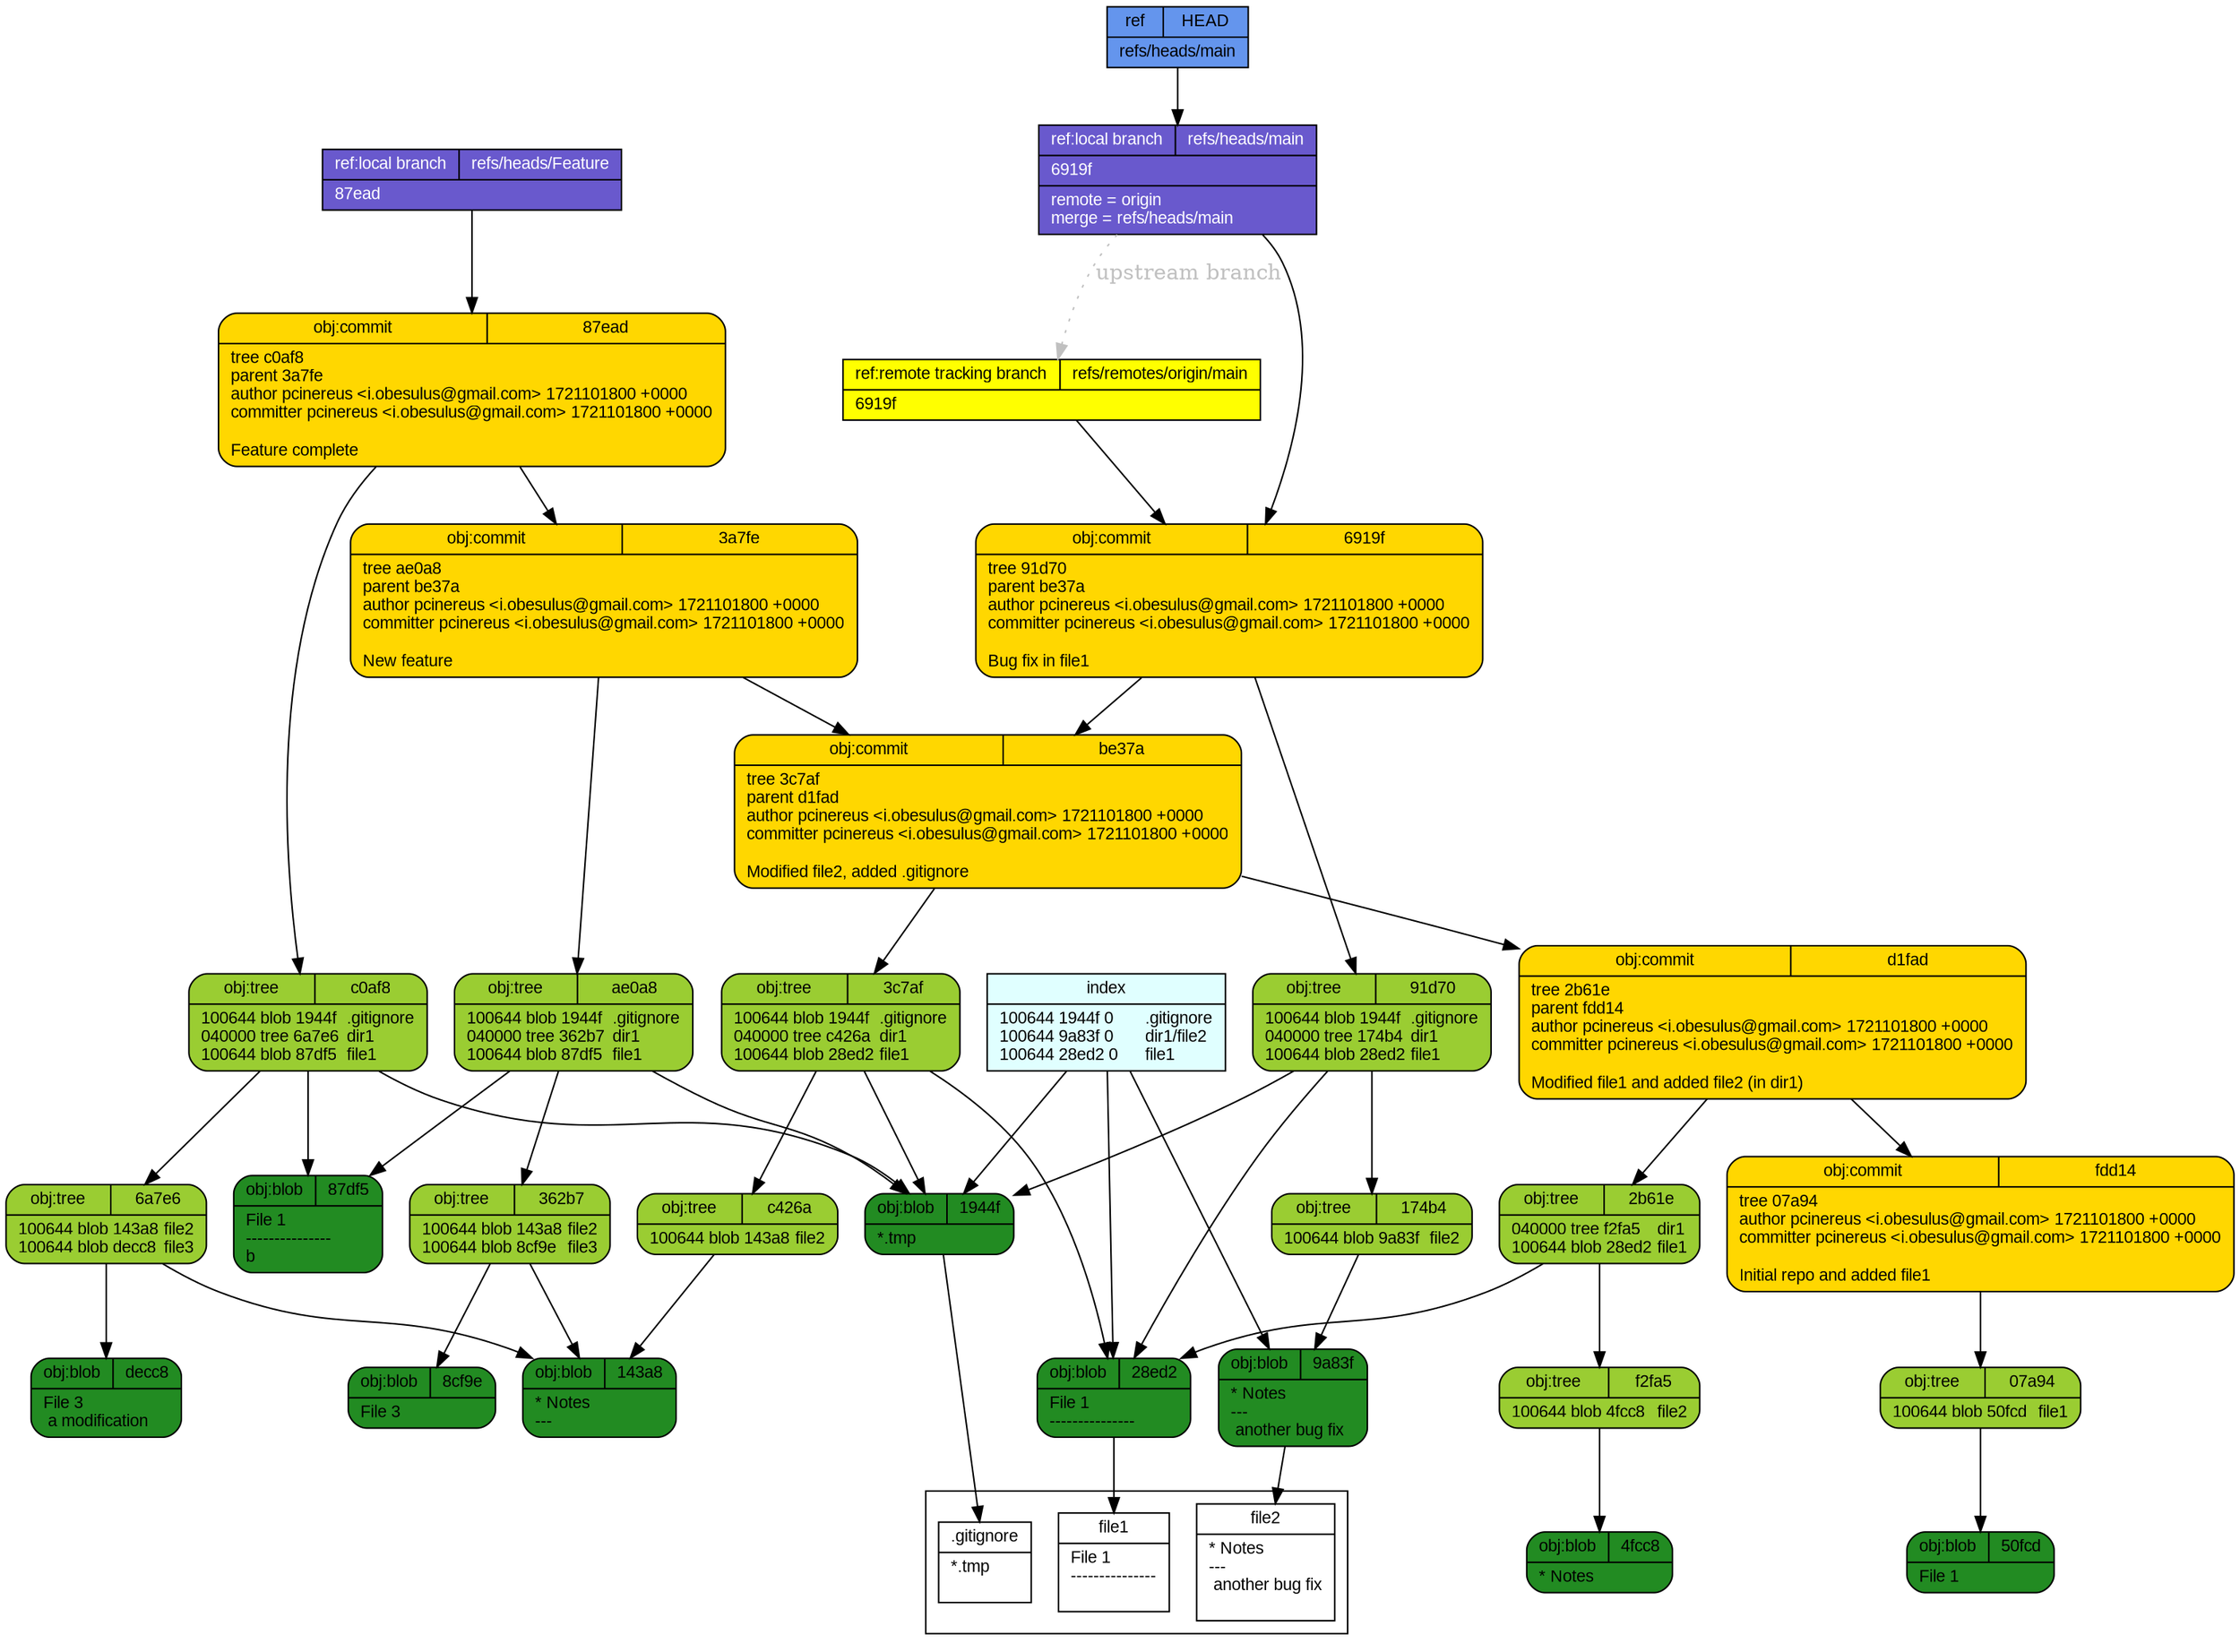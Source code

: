 digraph structs {
  node [shape=record,fontsize=11,fontname="arial"];
  rankdir="TB";
  _f2fa5 [fillcolor="yellowgreen", style="filled,rounded", label="{{obj:tree|f2fa5}|100644\ blob\ 4fcc8\	file2\l}"]  _f2fa5 -> _4fcc8
  _6919f [fillcolor="gold", style="filled,rounded", label="{{obj:commit|6919f}|tree\ 91d70\lparent\ be37a\lauthor\ pcinereus\ \<i\.obesulus\@gmail\.com\>\ 1721101800\ \+0000\lcommitter\ pcinereus\ \<i\.obesulus\@gmail\.com\>\ 1721101800\ \+0000\l\lBug\ fix\ in\ file1\l}"]  _6919f -> _91d70
  _6919f -> _be37a
  _07a94 [fillcolor="yellowgreen", style="filled,rounded", label="{{obj:tree|07a94}|100644\ blob\ 50fcd\	file1\l}"]  _07a94 -> _50fcd
  _143a8 [fillcolor="forestgreen", style="filled,rounded", label="{{obj:blob|143a8}|\*\ Notes\l\-\-\-\l}"]  _c0af8 [fillcolor="yellowgreen", style="filled,rounded", label="{{obj:tree|c0af8}|100644\ blob\ 1944f\	\.gitignore\l040000\ tree\ 6a7e6\	dir1\l100644\ blob\ 87df5\	file1\l}"]  _c0af8 -> _1944f
  _c0af8 -> _6a7e6
  _c0af8 -> _87df5
  _4fcc8 [fillcolor="forestgreen", style="filled,rounded", label="{{obj:blob|4fcc8}|\*\ Notes\l}"]  _3a7fe [fillcolor="gold", style="filled,rounded", label="{{obj:commit|3a7fe}|tree\ ae0a8\lparent\ be37a\lauthor\ pcinereus\ \<i\.obesulus\@gmail\.com\>\ 1721101800\ \+0000\lcommitter\ pcinereus\ \<i\.obesulus\@gmail\.com\>\ 1721101800\ \+0000\l\lNew\ feature\l}"]  _3a7fe -> _ae0a8
  _3a7fe -> _be37a
  _fdd14 [fillcolor="gold", style="filled,rounded", label="{{obj:commit|fdd14}|tree\ 07a94\lauthor\ pcinereus\ \<i\.obesulus\@gmail\.com\>\ 1721101800\ \+0000\lcommitter\ pcinereus\ \<i\.obesulus\@gmail\.com\>\ 1721101800\ \+0000\l\lInitial\ repo\ and\ added\ file1\l}"]  _fdd14 -> _07a94
  _c426a [fillcolor="yellowgreen", style="filled,rounded", label="{{obj:tree|c426a}|100644\ blob\ 143a8\	file2\l}"]  _c426a -> _143a8
  _1944f [fillcolor="forestgreen", style="filled,rounded", label="{{obj:blob|1944f}|\*\.tmp\l}"]  _50fcd [fillcolor="forestgreen", style="filled,rounded", label="{{obj:blob|50fcd}|File\ 1\l}"]  _8cf9e [fillcolor="forestgreen", style="filled,rounded", label="{{obj:blob|8cf9e}|File\ 3\l}"]  _d1fad [fillcolor="gold", style="filled,rounded", label="{{obj:commit|d1fad}|tree\ 2b61e\lparent\ fdd14\lauthor\ pcinereus\ \<i\.obesulus\@gmail\.com\>\ 1721101800\ \+0000\lcommitter\ pcinereus\ \<i\.obesulus\@gmail\.com\>\ 1721101800\ \+0000\l\lModified\ file1\ and\ added\ file2\ \(in\ dir1\)\l}"]  _d1fad -> _2b61e
  _d1fad -> _fdd14
  _91d70 [fillcolor="yellowgreen", style="filled,rounded", label="{{obj:tree|91d70}|100644\ blob\ 1944f\	\.gitignore\l040000\ tree\ 174b4\	dir1\l100644\ blob\ 28ed2\	file1\l}"]  _91d70 -> _1944f
  _91d70 -> _174b4
  _91d70 -> _28ed2
  _9a83f [fillcolor="forestgreen", style="filled,rounded", label="{{obj:blob|9a83f}|\*\ Notes\l\-\-\-\l\ another\ bug\ fix\l}"]  _be37a [fillcolor="gold", style="filled,rounded", label="{{obj:commit|be37a}|tree\ 3c7af\lparent\ d1fad\lauthor\ pcinereus\ \<i\.obesulus\@gmail\.com\>\ 1721101800\ \+0000\lcommitter\ pcinereus\ \<i\.obesulus\@gmail\.com\>\ 1721101800\ \+0000\l\lModified\ file2\,\ added\ \.gitignore\l}"]  _be37a -> _3c7af
  _be37a -> _d1fad
  _ae0a8 [fillcolor="yellowgreen", style="filled,rounded", label="{{obj:tree|ae0a8}|100644\ blob\ 1944f\	\.gitignore\l040000\ tree\ 362b7\	dir1\l100644\ blob\ 87df5\	file1\l}"]  _ae0a8 -> _1944f
  _ae0a8 -> _362b7
  _ae0a8 -> _87df5
  _2b61e [fillcolor="yellowgreen", style="filled,rounded", label="{{obj:tree|2b61e}|040000\ tree\ f2fa5\	dir1\l100644\ blob\ 28ed2\	file1\l}"]  _2b61e -> _f2fa5
  _2b61e -> _28ed2
  _87ead [fillcolor="gold", style="filled,rounded", label="{{obj:commit|87ead}|tree\ c0af8\lparent\ 3a7fe\lauthor\ pcinereus\ \<i\.obesulus\@gmail\.com\>\ 1721101800\ \+0000\lcommitter\ pcinereus\ \<i\.obesulus\@gmail\.com\>\ 1721101800\ \+0000\l\lFeature\ complete\l}"]  _87ead -> _c0af8
  _87ead -> _3a7fe
  _87df5 [fillcolor="forestgreen", style="filled,rounded", label="{{obj:blob|87df5}|File\ 1\l\-\-\-\-\-\-\-\-\-\-\-\-\-\-\-\lb\l}"]  _362b7 [fillcolor="yellowgreen", style="filled,rounded", label="{{obj:tree|362b7}|100644\ blob\ 143a8\	file2\l100644\ blob\ 8cf9e\	file3\l}"]  _362b7 -> _143a8
  _362b7 -> _8cf9e
  _3c7af [fillcolor="yellowgreen", style="filled,rounded", label="{{obj:tree|3c7af}|100644\ blob\ 1944f\	\.gitignore\l040000\ tree\ c426a\	dir1\l100644\ blob\ 28ed2\	file1\l}"]  _3c7af -> _1944f
  _3c7af -> _c426a
  _3c7af -> _28ed2
  _28ed2 [fillcolor="forestgreen", style="filled,rounded", label="{{obj:blob|28ed2}|File\ 1\l\-\-\-\-\-\-\-\-\-\-\-\-\-\-\-\l}"]  _6a7e6 [fillcolor="yellowgreen", style="filled,rounded", label="{{obj:tree|6a7e6}|100644\ blob\ 143a8\	file2\l100644\ blob\ decc8\	file3\l}"]  _6a7e6 -> _143a8
  _6a7e6 -> _decc8
  _174b4 [fillcolor="yellowgreen", style="filled,rounded", label="{{obj:tree|174b4}|100644\ blob\ 9a83f\	file2\l}"]  _174b4 -> _9a83f
  _decc8 [fillcolor="forestgreen", style="filled,rounded", label="{{obj:blob|decc8}|File\ 3\l\ a\ modification\l}"]  _refs___heads___Feature [style=filled, fillcolor=slateblue3, fontcolor = white,  label="{{ref:local branch|refs\/heads\/Feature}|87ead\l}"]
  _refs___heads___Feature -> _87ead
  _refs___heads___main -> _refs___remotes___origin___main [style=dotted, color=gray, fontcolor=gray, label="upstream branch"]
  _refs___heads___main [style=filled, fillcolor=slateblue3, fontcolor = white,  label="{{ref:local branch|refs\/heads\/main}|6919f\l|remote\ \=\ origin\lmerge\ \=\ refs\/heads\/main\l}"]
  _refs___heads___main -> _6919f
  _refs___remotes___origin___main [style=filled, fillcolor=yellow, fontcolor = black,  label="{{ref:remote tracking branch|refs\/remotes\/origin\/main}|6919f\l}"]
  _refs___remotes___origin___main -> _6919f
  _HEAD [style=filled, fillcolor=cornflowerblue, fontcolor=black,  label="{{ref|HEAD}|refs\/heads\/main\l}"]
  _HEAD -> _refs___heads___main
  index -> _1944f
  index -> _9a83f
  index -> _28ed2
  index [style=filled, fillcolor=lightcyan, label="{{index}|100644\ 1944f\ 0\	\.gitignore\l100644\ 9a83f\ 0\	dir1\/file2\l100644\ 28ed2\ 0\	file1\l}"]
subgraph cluster_1 {rank=sink  _gitignore [fillcolor="white", label="{{.gitignore}|*.tmp\l\l}"] 
  _file2 [fillcolor="white", label="{{file2}|* Notes\l---\l another bug fix\l\l}"] 
  _file1 [fillcolor="white", label="{{file1}|File 1\l---------------\l\l}"] 
}
 _1944f -> _gitignore
 _9a83f -> _file2
 _28ed2 -> _file1
}
